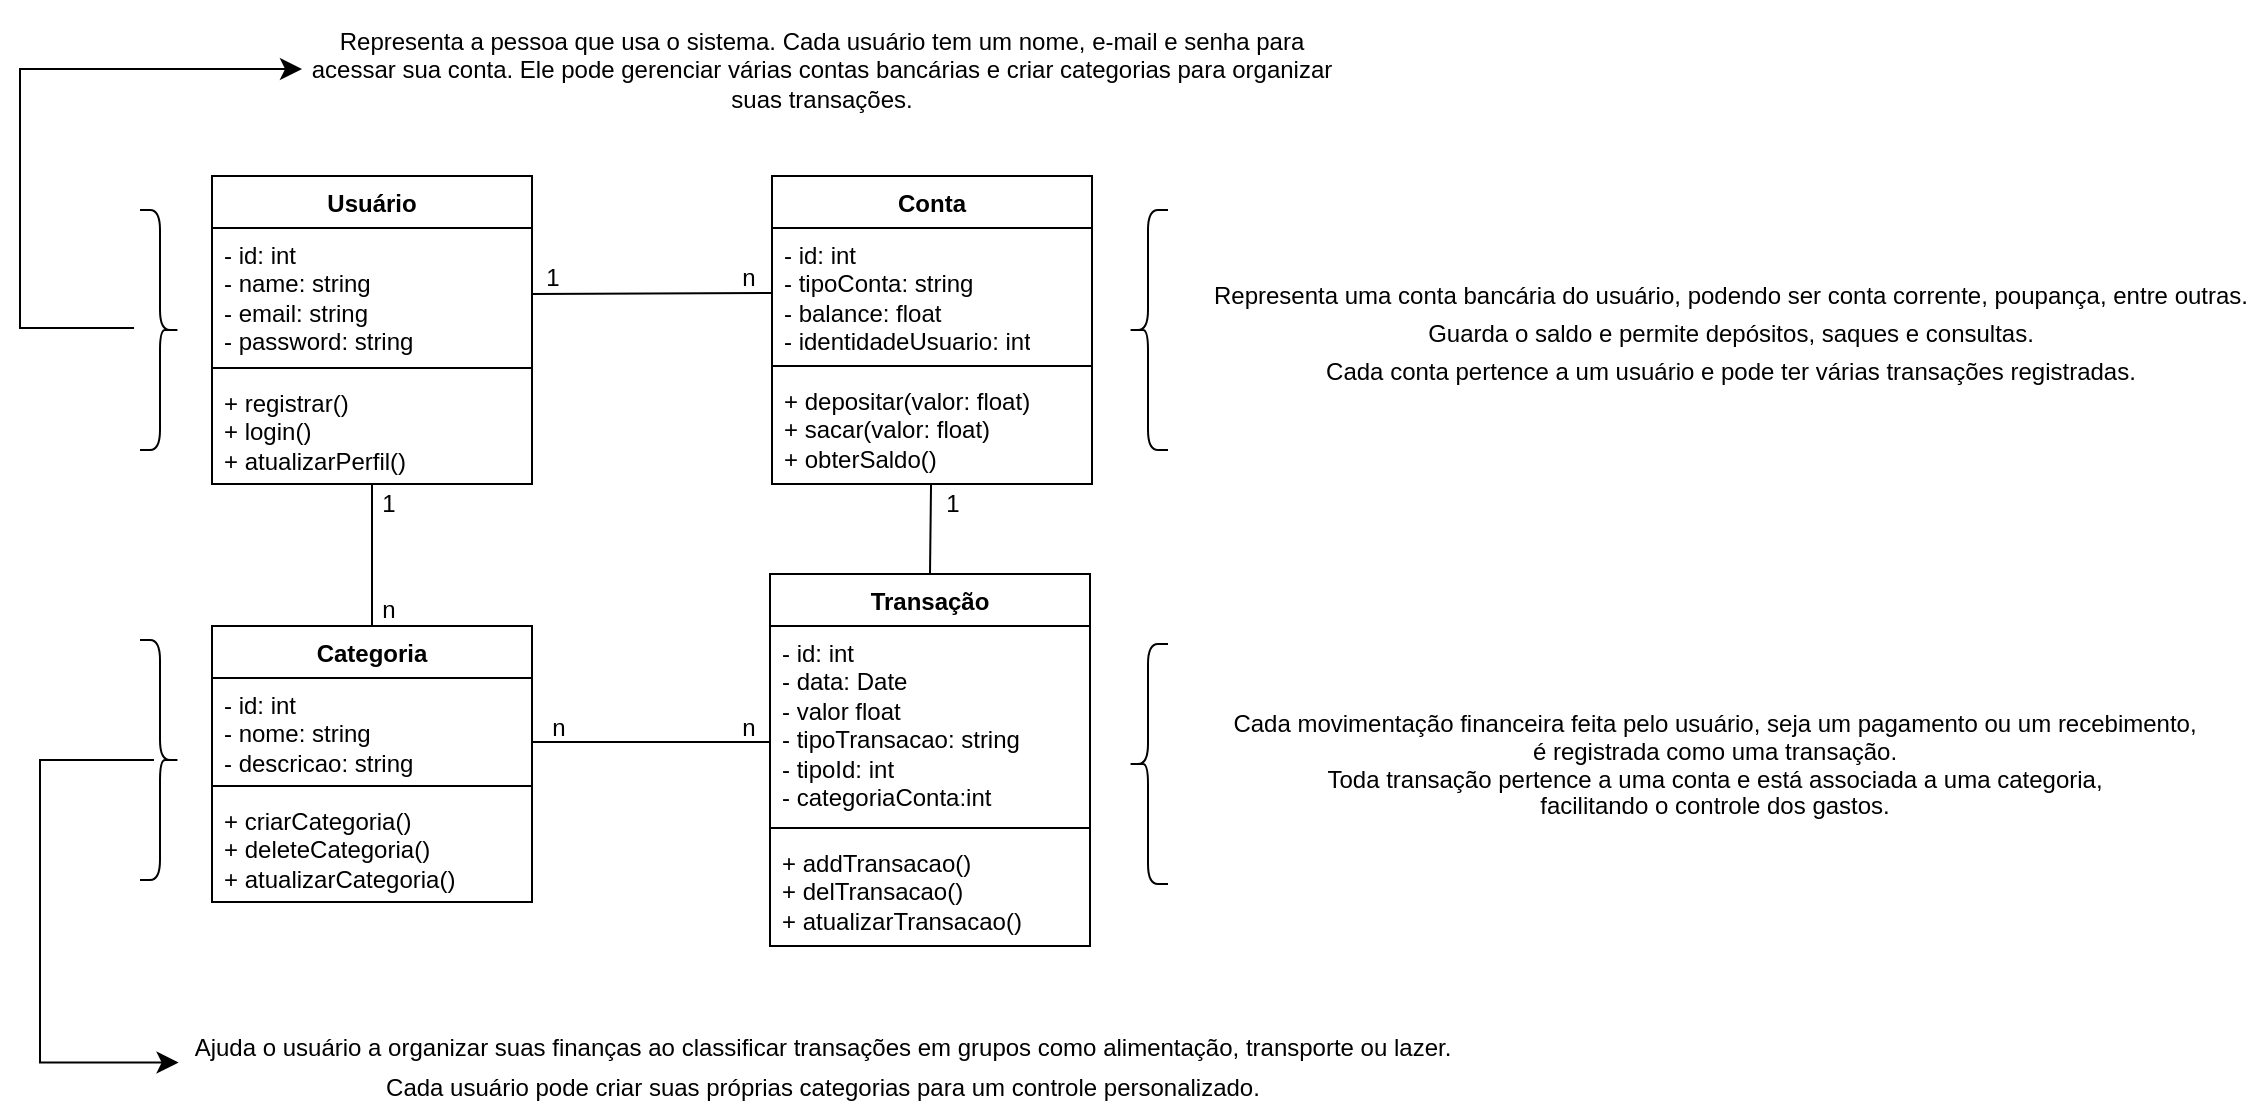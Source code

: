 <mxfile version="26.2.4">
  <diagram name="Página-1" id="PDsGdEErVvbZMiDO9IGA">
    <mxGraphModel dx="1623" dy="1161" grid="0" gridSize="10" guides="1" tooltips="1" connect="1" arrows="1" fold="1" page="0" pageScale="1" pageWidth="827" pageHeight="1169" math="0" shadow="0">
      <root>
        <mxCell id="0" />
        <mxCell id="1" parent="0" />
        <mxCell id="iGtVHumseN7Qcksza_Og-1" value="Usuário" style="swimlane;fontStyle=1;align=center;verticalAlign=top;childLayout=stackLayout;horizontal=1;startSize=26;horizontalStack=0;resizeParent=1;resizeParentMax=0;resizeLast=0;collapsible=1;marginBottom=0;whiteSpace=wrap;html=1;" vertex="1" parent="1">
          <mxGeometry x="-80" y="47" width="160" height="154" as="geometry" />
        </mxCell>
        <mxCell id="iGtVHumseN7Qcksza_Og-2" value="- id: int&lt;div&gt;- name: string&lt;/div&gt;&lt;div&gt;- email: string&lt;/div&gt;&lt;div&gt;- password: string&lt;/div&gt;" style="text;strokeColor=none;fillColor=none;align=left;verticalAlign=top;spacingLeft=4;spacingRight=4;overflow=hidden;rotatable=0;points=[[0,0.5],[1,0.5]];portConstraint=eastwest;whiteSpace=wrap;html=1;" vertex="1" parent="iGtVHumseN7Qcksza_Og-1">
          <mxGeometry y="26" width="160" height="66" as="geometry" />
        </mxCell>
        <mxCell id="iGtVHumseN7Qcksza_Og-3" value="" style="line;strokeWidth=1;fillColor=none;align=left;verticalAlign=middle;spacingTop=-1;spacingLeft=3;spacingRight=3;rotatable=0;labelPosition=right;points=[];portConstraint=eastwest;strokeColor=inherit;" vertex="1" parent="iGtVHumseN7Qcksza_Og-1">
          <mxGeometry y="92" width="160" height="8" as="geometry" />
        </mxCell>
        <mxCell id="iGtVHumseN7Qcksza_Og-4" value="+ registrar()&lt;div&gt;+ login()&lt;/div&gt;&lt;div&gt;+ atualizarPerfil()&lt;/div&gt;" style="text;strokeColor=none;fillColor=none;align=left;verticalAlign=top;spacingLeft=4;spacingRight=4;overflow=hidden;rotatable=0;points=[[0,0.5],[1,0.5]];portConstraint=eastwest;whiteSpace=wrap;html=1;" vertex="1" parent="iGtVHumseN7Qcksza_Og-1">
          <mxGeometry y="100" width="160" height="54" as="geometry" />
        </mxCell>
        <mxCell id="iGtVHumseN7Qcksza_Og-9" value="Conta" style="swimlane;fontStyle=1;align=center;verticalAlign=top;childLayout=stackLayout;horizontal=1;startSize=26;horizontalStack=0;resizeParent=1;resizeParentMax=0;resizeLast=0;collapsible=1;marginBottom=0;whiteSpace=wrap;html=1;" vertex="1" parent="1">
          <mxGeometry x="200" y="47" width="160" height="154" as="geometry" />
        </mxCell>
        <mxCell id="iGtVHumseN7Qcksza_Og-10" value="- id: int&lt;div&gt;- tipoConta: string&lt;/div&gt;&lt;div&gt;- balance: float&lt;/div&gt;&lt;div&gt;- identidadeUsuario: int&lt;/div&gt;" style="text;strokeColor=none;fillColor=none;align=left;verticalAlign=top;spacingLeft=4;spacingRight=4;overflow=hidden;rotatable=0;points=[[0,0.5],[1,0.5]];portConstraint=eastwest;whiteSpace=wrap;html=1;" vertex="1" parent="iGtVHumseN7Qcksza_Og-9">
          <mxGeometry y="26" width="160" height="65" as="geometry" />
        </mxCell>
        <mxCell id="iGtVHumseN7Qcksza_Og-11" value="" style="line;strokeWidth=1;fillColor=none;align=left;verticalAlign=middle;spacingTop=-1;spacingLeft=3;spacingRight=3;rotatable=0;labelPosition=right;points=[];portConstraint=eastwest;strokeColor=inherit;" vertex="1" parent="iGtVHumseN7Qcksza_Og-9">
          <mxGeometry y="91" width="160" height="8" as="geometry" />
        </mxCell>
        <mxCell id="iGtVHumseN7Qcksza_Og-12" value="+ depositar(valor: float)&lt;div&gt;+ sacar(valor: float)&lt;/div&gt;&lt;div&gt;+ obterSaldo()&lt;/div&gt;" style="text;strokeColor=none;fillColor=none;align=left;verticalAlign=top;spacingLeft=4;spacingRight=4;overflow=hidden;rotatable=0;points=[[0,0.5],[1,0.5]];portConstraint=eastwest;whiteSpace=wrap;html=1;" vertex="1" parent="iGtVHumseN7Qcksza_Og-9">
          <mxGeometry y="99" width="160" height="55" as="geometry" />
        </mxCell>
        <mxCell id="iGtVHumseN7Qcksza_Og-17" value="Transação" style="swimlane;fontStyle=1;align=center;verticalAlign=top;childLayout=stackLayout;horizontal=1;startSize=26;horizontalStack=0;resizeParent=1;resizeParentMax=0;resizeLast=0;collapsible=1;marginBottom=0;whiteSpace=wrap;html=1;" vertex="1" parent="1">
          <mxGeometry x="199" y="246" width="160" height="186" as="geometry" />
        </mxCell>
        <mxCell id="iGtVHumseN7Qcksza_Og-18" value="- id: int&lt;div&gt;- data: Date&lt;/div&gt;&lt;div&gt;- valor float&lt;/div&gt;&lt;div&gt;- tipoTransacao&lt;span style=&quot;background-color: transparent; color: light-dark(rgb(0, 0, 0), rgb(255, 255, 255));&quot;&gt;: string&lt;/span&gt;&lt;/div&gt;&lt;div&gt;- tipoId: int&lt;/div&gt;&lt;div&gt;&lt;span style=&quot;background-color: transparent; color: light-dark(rgb(0, 0, 0), rgb(255, 255, 255));&quot;&gt;- categoriaConta:int&lt;/span&gt;&lt;/div&gt;&lt;div&gt;&lt;br&gt;&lt;/div&gt;" style="text;strokeColor=none;fillColor=none;align=left;verticalAlign=top;spacingLeft=4;spacingRight=4;overflow=hidden;rotatable=0;points=[[0,0.5],[1,0.5]];portConstraint=eastwest;whiteSpace=wrap;html=1;" vertex="1" parent="iGtVHumseN7Qcksza_Og-17">
          <mxGeometry y="26" width="160" height="97" as="geometry" />
        </mxCell>
        <mxCell id="iGtVHumseN7Qcksza_Og-19" value="" style="line;strokeWidth=1;fillColor=none;align=left;verticalAlign=middle;spacingTop=-1;spacingLeft=3;spacingRight=3;rotatable=0;labelPosition=right;points=[];portConstraint=eastwest;strokeColor=inherit;" vertex="1" parent="iGtVHumseN7Qcksza_Og-17">
          <mxGeometry y="123" width="160" height="8" as="geometry" />
        </mxCell>
        <mxCell id="iGtVHumseN7Qcksza_Og-20" value="+ addTransacao()&lt;div&gt;+ delTransacao()&lt;/div&gt;&lt;div&gt;+ atualizarTransacao()&lt;/div&gt;" style="text;strokeColor=none;fillColor=none;align=left;verticalAlign=top;spacingLeft=4;spacingRight=4;overflow=hidden;rotatable=0;points=[[0,0.5],[1,0.5]];portConstraint=eastwest;whiteSpace=wrap;html=1;" vertex="1" parent="iGtVHumseN7Qcksza_Og-17">
          <mxGeometry y="131" width="160" height="55" as="geometry" />
        </mxCell>
        <mxCell id="iGtVHumseN7Qcksza_Og-23" value="Categoria" style="swimlane;fontStyle=1;align=center;verticalAlign=top;childLayout=stackLayout;horizontal=1;startSize=26;horizontalStack=0;resizeParent=1;resizeParentMax=0;resizeLast=0;collapsible=1;marginBottom=0;whiteSpace=wrap;html=1;" vertex="1" parent="1">
          <mxGeometry x="-80" y="272" width="160" height="138" as="geometry" />
        </mxCell>
        <mxCell id="iGtVHumseN7Qcksza_Og-24" value="- id: int&lt;div&gt;- nome: string&lt;/div&gt;&lt;div&gt;- descricao: string&lt;/div&gt;" style="text;strokeColor=none;fillColor=none;align=left;verticalAlign=top;spacingLeft=4;spacingRight=4;overflow=hidden;rotatable=0;points=[[0,0.5],[1,0.5]];portConstraint=eastwest;whiteSpace=wrap;html=1;" vertex="1" parent="iGtVHumseN7Qcksza_Og-23">
          <mxGeometry y="26" width="160" height="50" as="geometry" />
        </mxCell>
        <mxCell id="iGtVHumseN7Qcksza_Og-25" value="" style="line;strokeWidth=1;fillColor=none;align=left;verticalAlign=middle;spacingTop=-1;spacingLeft=3;spacingRight=3;rotatable=0;labelPosition=right;points=[];portConstraint=eastwest;strokeColor=inherit;" vertex="1" parent="iGtVHumseN7Qcksza_Og-23">
          <mxGeometry y="76" width="160" height="8" as="geometry" />
        </mxCell>
        <mxCell id="iGtVHumseN7Qcksza_Og-26" value="+ criarCategoria()&lt;div&gt;+ deleteCategoria()&lt;/div&gt;&lt;div&gt;+ atualizarCategoria()&lt;/div&gt;" style="text;strokeColor=none;fillColor=none;align=left;verticalAlign=top;spacingLeft=4;spacingRight=4;overflow=hidden;rotatable=0;points=[[0,0.5],[1,0.5]];portConstraint=eastwest;whiteSpace=wrap;html=1;" vertex="1" parent="iGtVHumseN7Qcksza_Og-23">
          <mxGeometry y="84" width="160" height="54" as="geometry" />
        </mxCell>
        <mxCell id="iGtVHumseN7Qcksza_Og-28" value="" style="line;strokeWidth=1;rotatable=0;dashed=0;labelPosition=right;align=left;verticalAlign=middle;spacingTop=0;spacingLeft=6;points=[];portConstraint=eastwest;" vertex="1" parent="1">
          <mxGeometry x="80" y="325" width="119" height="10" as="geometry" />
        </mxCell>
        <mxCell id="iGtVHumseN7Qcksza_Og-32" value="" style="line;strokeWidth=1;direction=south;html=1;" vertex="1" parent="1">
          <mxGeometry x="-5" y="201" width="10" height="71" as="geometry" />
        </mxCell>
        <mxCell id="iGtVHumseN7Qcksza_Og-37" style="edgeStyle=none;curved=1;rounded=0;orthogonalLoop=1;jettySize=auto;html=1;exitX=1;exitY=0.5;exitDx=0;exitDy=0;entryX=0;entryY=0.5;entryDx=0;entryDy=0;fontSize=12;startSize=8;endSize=8;endArrow=none;startFill=0;" edge="1" parent="1" source="iGtVHumseN7Qcksza_Og-2" target="iGtVHumseN7Qcksza_Og-10">
          <mxGeometry relative="1" as="geometry" />
        </mxCell>
        <mxCell id="iGtVHumseN7Qcksza_Og-38" style="edgeStyle=none;curved=1;rounded=0;orthogonalLoop=1;jettySize=auto;html=1;exitX=0.5;exitY=0;exitDx=0;exitDy=0;entryX=0.497;entryY=0.995;entryDx=0;entryDy=0;entryPerimeter=0;fontSize=12;startSize=8;endSize=8;endArrow=none;startFill=0;" edge="1" parent="1" source="iGtVHumseN7Qcksza_Og-17" target="iGtVHumseN7Qcksza_Og-12">
          <mxGeometry relative="1" as="geometry" />
        </mxCell>
        <mxCell id="iGtVHumseN7Qcksza_Og-41" value="1" style="text;html=1;align=center;verticalAlign=top;resizable=0;points=[];autosize=1;strokeColor=none;fillColor=none;fontSize=12;" vertex="1" parent="1">
          <mxGeometry x="-5" y="197" width="25" height="26" as="geometry" />
        </mxCell>
        <mxCell id="iGtVHumseN7Qcksza_Og-42" value="n" style="text;html=1;align=center;verticalAlign=top;resizable=0;points=[];autosize=1;strokeColor=none;fillColor=none;fontSize=12;" vertex="1" parent="1">
          <mxGeometry x="-5" y="250" width="25" height="26" as="geometry" />
        </mxCell>
        <mxCell id="iGtVHumseN7Qcksza_Og-43" value="n" style="text;html=1;align=center;verticalAlign=top;resizable=0;points=[];autosize=1;strokeColor=none;fillColor=none;fontSize=12;" vertex="1" parent="1">
          <mxGeometry x="80" y="309" width="25" height="26" as="geometry" />
        </mxCell>
        <mxCell id="iGtVHumseN7Qcksza_Og-44" value="n" style="text;html=1;align=center;verticalAlign=top;resizable=0;points=[];autosize=1;strokeColor=none;fillColor=none;fontSize=12;" vertex="1" parent="1">
          <mxGeometry x="175" y="309" width="25" height="26" as="geometry" />
        </mxCell>
        <mxCell id="iGtVHumseN7Qcksza_Og-45" value="n" style="text;html=1;align=center;verticalAlign=top;resizable=0;points=[];autosize=1;strokeColor=none;fillColor=none;fontSize=12;" vertex="1" parent="1">
          <mxGeometry x="175" y="84" width="25" height="26" as="geometry" />
        </mxCell>
        <mxCell id="iGtVHumseN7Qcksza_Og-46" value="1" style="text;html=1;align=center;verticalAlign=top;resizable=0;points=[];autosize=1;strokeColor=none;fillColor=none;fontSize=12;" vertex="1" parent="1">
          <mxGeometry x="77" y="84" width="25" height="26" as="geometry" />
        </mxCell>
        <mxCell id="iGtVHumseN7Qcksza_Og-47" value="1" style="text;html=1;align=center;verticalAlign=top;resizable=0;points=[];autosize=1;strokeColor=none;fillColor=none;fontSize=12;" vertex="1" parent="1">
          <mxGeometry x="277" y="197" width="25" height="26" as="geometry" />
        </mxCell>
        <mxCell id="iGtVHumseN7Qcksza_Og-56" value="Representa a pessoa que usa o sistema. Cada usuário tem um nome, e-mail e senha para acessar sua conta. Ele pode gerenciar várias contas bancárias e criar categorias para organizar suas transações." style="text;strokeColor=none;fillColor=none;html=1;align=center;verticalAlign=middle;whiteSpace=wrap;rounded=0;fontSize=12;" vertex="1" parent="1">
          <mxGeometry x="-35" y="-41" width="520" height="69" as="geometry" />
        </mxCell>
        <mxCell id="iGtVHumseN7Qcksza_Og-71" value="" style="edgeStyle=elbowEdgeStyle;elbow=horizontal;endArrow=classic;html=1;curved=0;rounded=0;endSize=8;startSize=8;fontSize=12;" edge="1" parent="1" target="iGtVHumseN7Qcksza_Og-56">
          <mxGeometry width="50" height="50" relative="1" as="geometry">
            <mxPoint x="-119" y="123" as="sourcePoint" />
            <mxPoint x="-88" y="61" as="targetPoint" />
            <Array as="points">
              <mxPoint x="-176" y="40" />
            </Array>
          </mxGeometry>
        </mxCell>
        <mxCell id="iGtVHumseN7Qcksza_Og-72" value="" style="shape=curlyBracket;whiteSpace=wrap;html=1;rounded=1;flipH=1;labelPosition=right;verticalLabelPosition=middle;align=left;verticalAlign=middle;" vertex="1" parent="1">
          <mxGeometry x="-116" y="64" width="20" height="120" as="geometry" />
        </mxCell>
        <mxCell id="iGtVHumseN7Qcksza_Og-76" value="" style="shape=curlyBracket;whiteSpace=wrap;html=1;rounded=1;labelPosition=left;verticalLabelPosition=middle;align=right;verticalAlign=middle;" vertex="1" parent="1">
          <mxGeometry x="378" y="64" width="20" height="120" as="geometry" />
        </mxCell>
        <mxCell id="iGtVHumseN7Qcksza_Og-79" value="&lt;font style=&quot;font-size: 12px;&quot;&gt;Representa uma conta bancária do usuário, podendo ser conta corrente, poupança, entre outras.&lt;/font&gt;&lt;div&gt;&lt;font style=&quot;font-size: 12px;&quot;&gt;Guarda o saldo e permite depósitos, saques e consultas.&lt;/font&gt;&lt;/div&gt;&lt;div&gt;&lt;font style=&quot;font-size: 12px;&quot;&gt;Cada conta pertence a um usuário e pode ter várias transações registradas.&lt;/font&gt;&lt;/div&gt;" style="text;html=1;align=center;verticalAlign=middle;resizable=0;points=[];autosize=1;strokeColor=none;fillColor=none;fontSize=16;" vertex="1" parent="1">
          <mxGeometry x="411" y="89" width="535" height="70" as="geometry" />
        </mxCell>
        <mxCell id="iGtVHumseN7Qcksza_Og-81" value="" style="shape=curlyBracket;whiteSpace=wrap;html=1;rounded=1;labelPosition=left;verticalLabelPosition=middle;align=right;verticalAlign=middle;" vertex="1" parent="1">
          <mxGeometry x="378" y="281" width="20" height="120" as="geometry" />
        </mxCell>
        <mxCell id="iGtVHumseN7Qcksza_Og-82" value="&lt;div style=&quot;line-height: 80%;&quot;&gt;&lt;font style=&quot;font-size: 12px;&quot;&gt;Cada movimentação financeira feita pelo usuário, seja um pagamento ou um recebimento,&lt;/font&gt;&lt;/div&gt;&lt;div style=&quot;line-height: 80%;&quot;&gt;&lt;font style=&quot;font-size: 12px;&quot;&gt;é registrada como uma transação.&lt;/font&gt;&lt;/div&gt;&lt;div style=&quot;line-height: 80%;&quot;&gt;&lt;font style=&quot;font-size: 12px;&quot;&gt;Toda transação pertence a uma conta e está associada a uma categoria,&lt;/font&gt;&lt;/div&gt;&lt;div style=&quot;line-height: 80%;&quot;&gt;&lt;font style=&quot;font-size: 12px;&quot;&gt;facilitando o controle dos gastos.&lt;/font&gt;&lt;/div&gt;" style="text;html=1;align=center;verticalAlign=middle;resizable=0;points=[];autosize=1;strokeColor=none;fillColor=none;fontSize=16;" vertex="1" parent="1">
          <mxGeometry x="421" y="307.5" width="500" height="67" as="geometry" />
        </mxCell>
        <mxCell id="iGtVHumseN7Qcksza_Og-83" value="" style="shape=curlyBracket;whiteSpace=wrap;html=1;rounded=1;flipH=1;labelPosition=right;verticalLabelPosition=middle;align=left;verticalAlign=middle;" vertex="1" parent="1">
          <mxGeometry x="-116" y="279" width="20" height="120" as="geometry" />
        </mxCell>
        <mxCell id="iGtVHumseN7Qcksza_Og-84" value="&lt;font style=&quot;font-size: 12px;&quot;&gt;Ajuda o usuário a organizar suas finanças ao classificar transações em grupos como alimentação, transporte ou lazer.&lt;/font&gt;&lt;div&gt;&lt;font style=&quot;font-size: 12px;&quot;&gt;Cada usuário pode criar suas próprias categorias para um controle personalizado.&lt;/font&gt;&lt;/div&gt;" style="text;html=1;align=center;verticalAlign=middle;resizable=0;points=[];autosize=1;strokeColor=none;fillColor=none;fontSize=16;" vertex="1" parent="1">
          <mxGeometry x="-98" y="466" width="646" height="50" as="geometry" />
        </mxCell>
        <mxCell id="iGtVHumseN7Qcksza_Og-85" value="" style="edgeStyle=elbowEdgeStyle;elbow=horizontal;endArrow=classic;html=1;curved=0;rounded=0;endSize=8;startSize=8;fontSize=12;entryX=0.002;entryY=0.485;entryDx=0;entryDy=0;entryPerimeter=0;" edge="1" parent="1" target="iGtVHumseN7Qcksza_Og-84">
          <mxGeometry width="50" height="50" relative="1" as="geometry">
            <mxPoint x="-109" y="339" as="sourcePoint" />
            <mxPoint x="-25" y="210" as="targetPoint" />
            <Array as="points">
              <mxPoint x="-166" y="256" />
            </Array>
          </mxGeometry>
        </mxCell>
      </root>
    </mxGraphModel>
  </diagram>
</mxfile>
